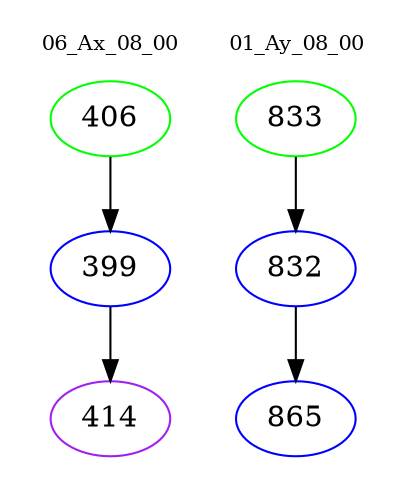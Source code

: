 digraph{
subgraph cluster_0 {
color = white
label = "06_Ax_08_00";
fontsize=10;
T0_406 [label="406", color="green"]
T0_406 -> T0_399 [color="black"]
T0_399 [label="399", color="blue"]
T0_399 -> T0_414 [color="black"]
T0_414 [label="414", color="purple"]
}
subgraph cluster_1 {
color = white
label = "01_Ay_08_00";
fontsize=10;
T1_833 [label="833", color="green"]
T1_833 -> T1_832 [color="black"]
T1_832 [label="832", color="blue"]
T1_832 -> T1_865 [color="black"]
T1_865 [label="865", color="blue"]
}
}
